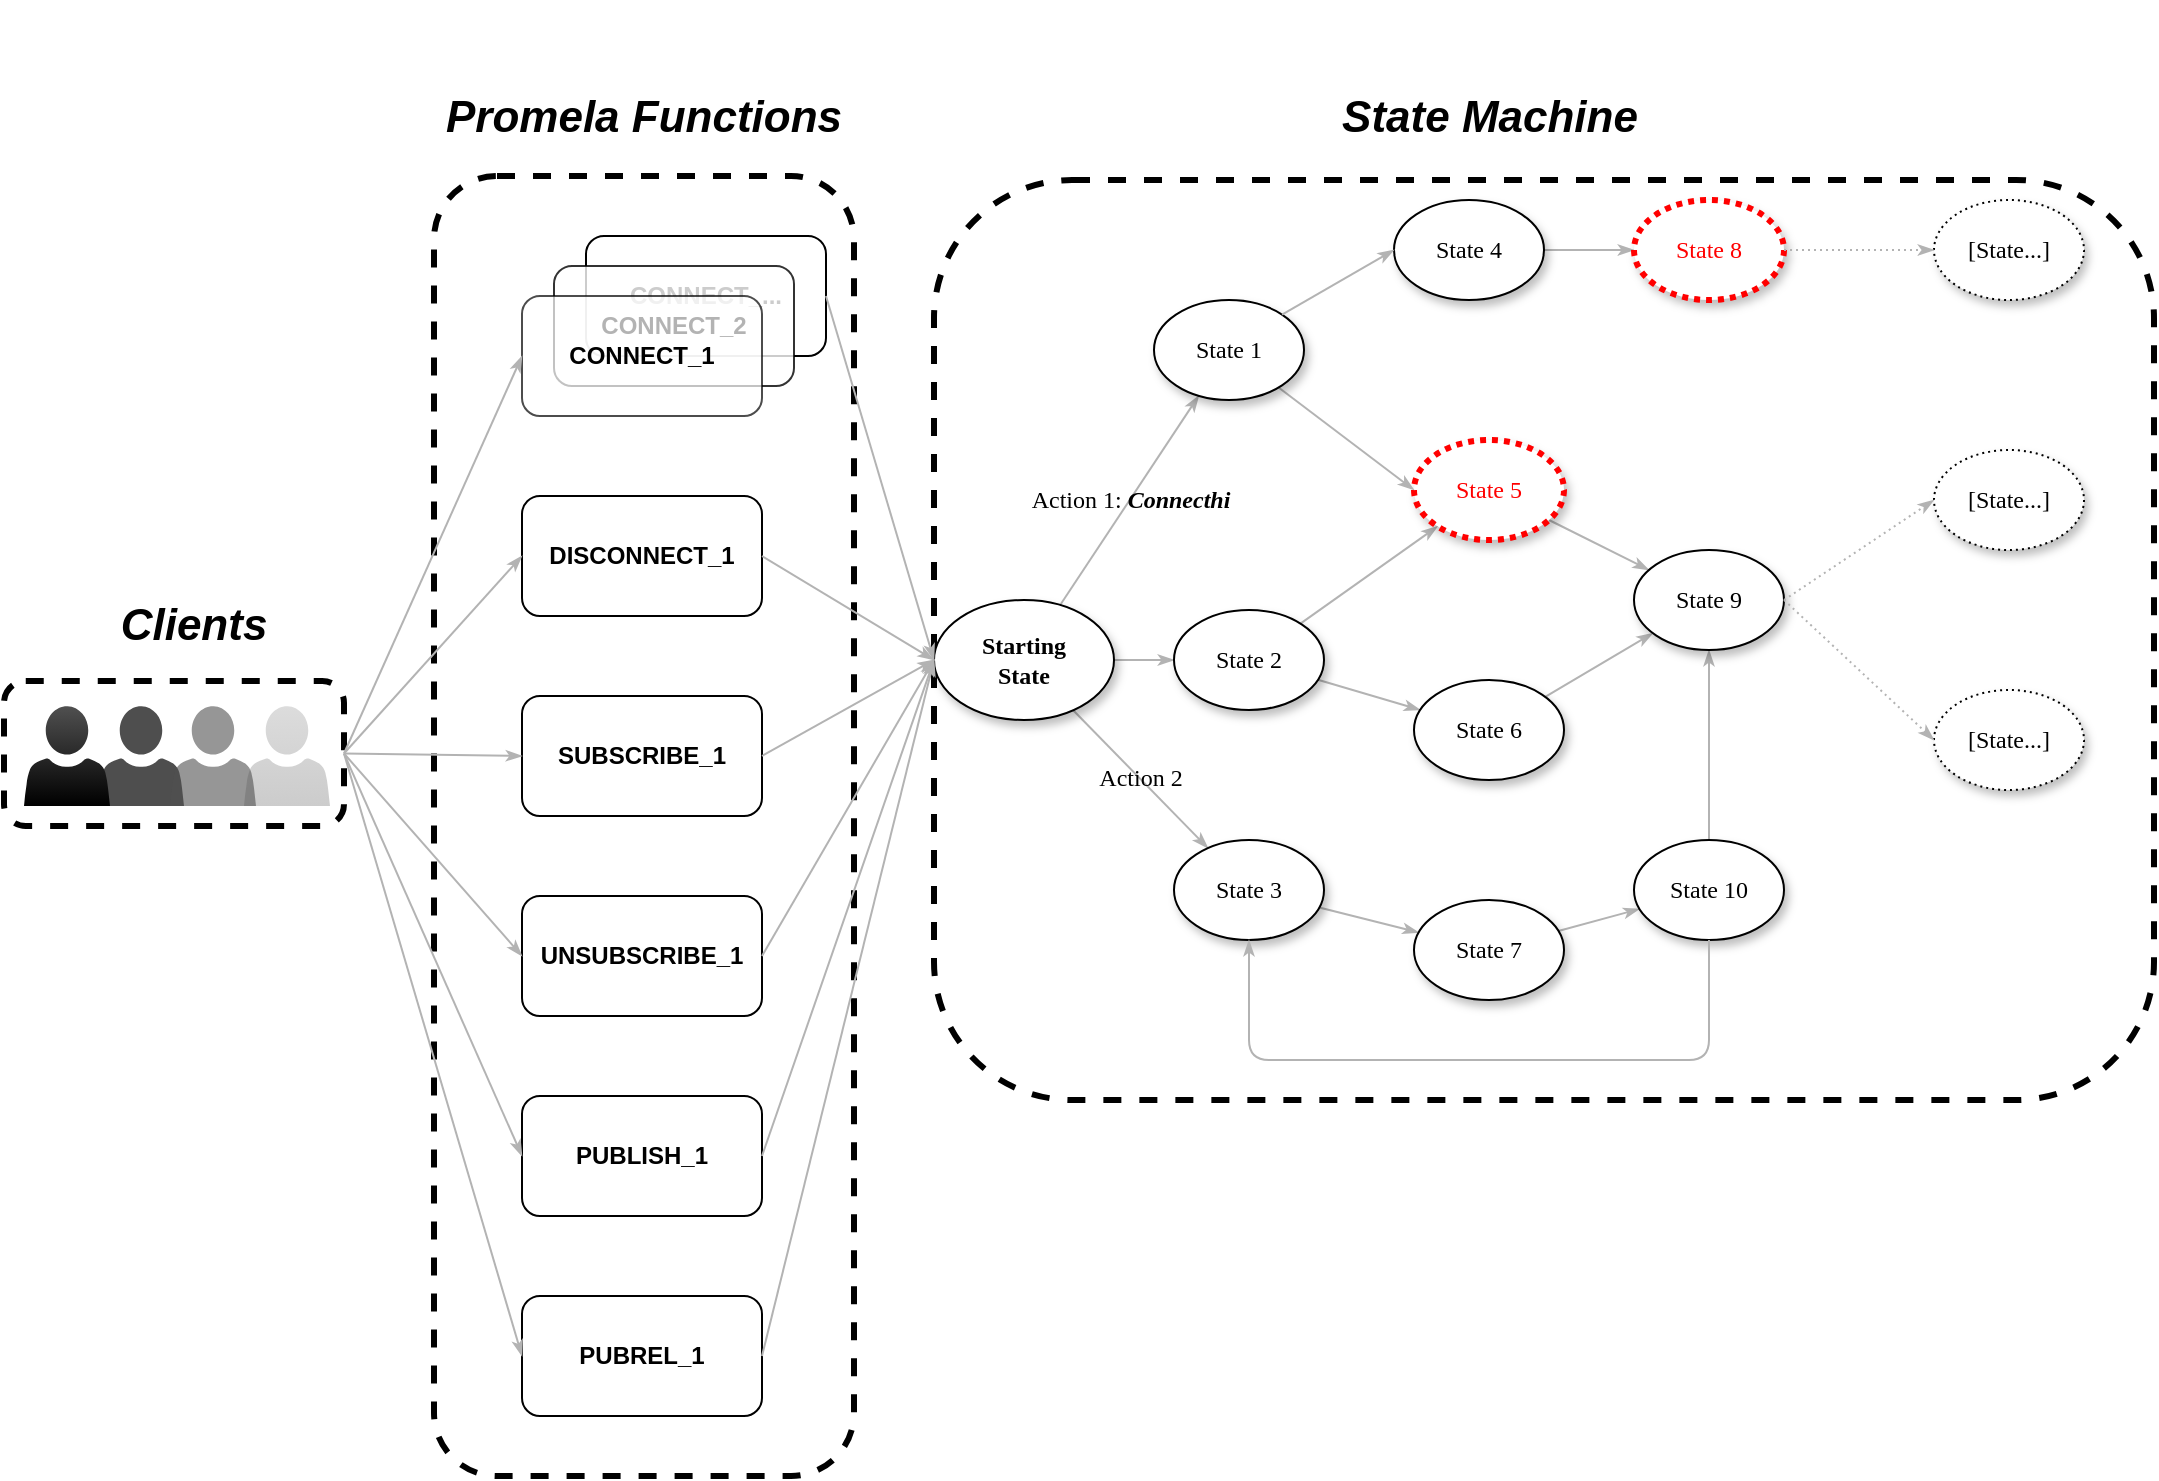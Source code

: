 <mxfile version="21.7.1" type="github" pages="2">
  <diagram name="Page-1" id="42789a77-a242-8287-6e28-9cd8cfd52e62">
    <mxGraphModel dx="2240" dy="1583" grid="1" gridSize="10" guides="1" tooltips="1" connect="1" arrows="1" fold="1" page="1" pageScale="1" pageWidth="1100" pageHeight="850" background="none" math="0" shadow="0">
      <root>
        <mxCell id="0" />
        <mxCell id="1" parent="0" />
        <mxCell id="5yp0IVQzEzsZSfgx40zR-7" value="" style="rounded=1;whiteSpace=wrap;html=1;dashed=1;strokeWidth=3;" vertex="1" parent="1">
          <mxGeometry x="120" y="30" width="210" height="650" as="geometry" />
        </mxCell>
        <mxCell id="Ygh0pSW_p-VZ_udlIR_--34" value="" style="rounded=1;whiteSpace=wrap;html=1;dashed=1;strokeWidth=3;" vertex="1" parent="1">
          <mxGeometry x="370" y="32" width="610" height="460" as="geometry" />
        </mxCell>
        <mxCell id="xETN83zMiKG2h7DDWfaS-4" value="DISCONNECT_1" style="rounded=1;whiteSpace=wrap;html=1;fontStyle=1" vertex="1" parent="1">
          <mxGeometry x="164" y="190" width="120" height="60" as="geometry" />
        </mxCell>
        <mxCell id="xETN83zMiKG2h7DDWfaS-5" value="SUBSCRIBE_1" style="rounded=1;whiteSpace=wrap;html=1;fontStyle=1" vertex="1" parent="1">
          <mxGeometry x="164" y="290" width="120" height="60" as="geometry" />
        </mxCell>
        <mxCell id="xETN83zMiKG2h7DDWfaS-6" value="UNSUBSCRIBE_1" style="rounded=1;whiteSpace=wrap;html=1;fontStyle=1" vertex="1" parent="1">
          <mxGeometry x="164" y="390" width="120" height="60" as="geometry" />
        </mxCell>
        <mxCell id="xETN83zMiKG2h7DDWfaS-7" value="PUBLISH_1" style="rounded=1;whiteSpace=wrap;html=1;fontStyle=1" vertex="1" parent="1">
          <mxGeometry x="164" y="490" width="120" height="60" as="geometry" />
        </mxCell>
        <mxCell id="xETN83zMiKG2h7DDWfaS-8" value="PUBREL_1" style="rounded=1;whiteSpace=wrap;html=1;fontStyle=1" vertex="1" parent="1">
          <mxGeometry x="164" y="590" width="120" height="60" as="geometry" />
        </mxCell>
        <mxCell id="xETN83zMiKG2h7DDWfaS-12" value="&lt;b style=&quot;font-size: 22px;&quot;&gt;&lt;font style=&quot;font-size: 22px;&quot;&gt;Clients&lt;/font&gt;&lt;/b&gt;" style="text;strokeColor=none;align=center;fillColor=none;html=1;verticalAlign=middle;whiteSpace=wrap;rounded=0;aspect=fixed;fontSize=22;fontStyle=2" vertex="1" parent="1">
          <mxGeometry x="-30" y="240" width="60" height="30" as="geometry" />
        </mxCell>
        <mxCell id="xETN83zMiKG2h7DDWfaS-16" value="" style="group" vertex="1" connectable="0" parent="1">
          <mxGeometry x="-85" y="295" width="170" height="70" as="geometry" />
        </mxCell>
        <mxCell id="xETN83zMiKG2h7DDWfaS-15" value="" style="rounded=1;whiteSpace=wrap;html=1;dashed=1;strokeWidth=3;" vertex="1" parent="xETN83zMiKG2h7DDWfaS-16">
          <mxGeometry x="-10" y="-12.5" width="170" height="72.5" as="geometry" />
        </mxCell>
        <mxCell id="xETN83zMiKG2h7DDWfaS-11" value="" style="sketch=0;pointerEvents=1;shadow=0;dashed=0;html=1;strokeColor=none;labelPosition=center;verticalLabelPosition=bottom;verticalAlign=top;align=center;fillColor=#505050;shape=mxgraph.mscae.intune.account_portal;opacity=20;gradientColor=default;" vertex="1" parent="xETN83zMiKG2h7DDWfaS-16">
          <mxGeometry x="110" width="43" height="50" as="geometry" />
        </mxCell>
        <mxCell id="xETN83zMiKG2h7DDWfaS-3" value="" style="sketch=0;pointerEvents=1;shadow=0;dashed=0;html=1;strokeColor=none;labelPosition=center;verticalLabelPosition=bottom;verticalAlign=top;align=center;fillColor=#030303;shape=mxgraph.mscae.intune.account_portal;opacity=70;gradientColor=none;" vertex="1" parent="xETN83zMiKG2h7DDWfaS-16">
          <mxGeometry x="37" width="43" height="50" as="geometry" />
        </mxCell>
        <mxCell id="xETN83zMiKG2h7DDWfaS-2" value="" style="sketch=0;pointerEvents=1;shadow=0;dashed=0;html=1;strokeColor=none;labelPosition=center;verticalLabelPosition=bottom;verticalAlign=top;align=center;fillColor=#505050;shape=mxgraph.mscae.intune.account_portal;gradientColor=default;" vertex="1" parent="xETN83zMiKG2h7DDWfaS-16">
          <mxGeometry width="43" height="50" as="geometry" />
        </mxCell>
        <mxCell id="xETN83zMiKG2h7DDWfaS-10" value="" style="sketch=0;pointerEvents=1;shadow=0;dashed=0;html=1;strokeColor=none;labelPosition=center;verticalLabelPosition=bottom;verticalAlign=top;align=center;fillColor=#505050;shape=mxgraph.mscae.intune.account_portal;opacity=60;gradientColor=none;" vertex="1" parent="xETN83zMiKG2h7DDWfaS-16">
          <mxGeometry x="73" width="43" height="50" as="geometry" />
        </mxCell>
        <mxCell id="xETN83zMiKG2h7DDWfaS-24" value="" style="group;fontStyle=1" vertex="1" connectable="0" parent="1">
          <mxGeometry x="164" y="60" width="152" height="90" as="geometry" />
        </mxCell>
        <mxCell id="xETN83zMiKG2h7DDWfaS-20" value="CONNECT_..." style="rounded=1;whiteSpace=wrap;html=1;fontStyle=1" vertex="1" parent="xETN83zMiKG2h7DDWfaS-24">
          <mxGeometry x="32" width="120" height="60" as="geometry" />
        </mxCell>
        <mxCell id="xETN83zMiKG2h7DDWfaS-19" value="CONNECT_2" style="rounded=1;whiteSpace=wrap;html=1;opacity=80;fontStyle=1" vertex="1" parent="xETN83zMiKG2h7DDWfaS-24">
          <mxGeometry x="16" y="15" width="120" height="60" as="geometry" />
        </mxCell>
        <mxCell id="xETN83zMiKG2h7DDWfaS-1" value="CONNECT_1" style="rounded=1;whiteSpace=wrap;html=1;opacity=70;fontStyle=1" vertex="1" parent="xETN83zMiKG2h7DDWfaS-24">
          <mxGeometry y="30" width="120" height="60" as="geometry" />
        </mxCell>
        <mxCell id="Qss3d2yj_IPICVlPv0A1-1" value="" style="edgeStyle=none;rounded=1;html=1;labelBackgroundColor=none;startArrow=none;startFill=0;startSize=5;endArrow=classicThin;endFill=1;endSize=5;jettySize=auto;orthogonalLoop=1;strokeColor=#B3B3B3;strokeWidth=1;fontFamily=Verdana;fontSize=12;exitX=1;exitY=0.5;exitDx=0;exitDy=0;entryX=0;entryY=0.5;entryDx=0;entryDy=0;" edge="1" parent="1" source="xETN83zMiKG2h7DDWfaS-15" target="xETN83zMiKG2h7DDWfaS-1">
          <mxGeometry relative="1" as="geometry">
            <mxPoint x="73" y="434" as="sourcePoint" />
            <mxPoint x="-105" y="510" as="targetPoint" />
          </mxGeometry>
        </mxCell>
        <mxCell id="Qss3d2yj_IPICVlPv0A1-2" value="" style="edgeStyle=none;rounded=1;html=1;labelBackgroundColor=none;startArrow=none;startFill=0;startSize=5;endArrow=classicThin;endFill=1;endSize=5;jettySize=auto;orthogonalLoop=1;strokeColor=#B3B3B3;strokeWidth=1;fontFamily=Verdana;fontSize=12;entryX=0;entryY=0.5;entryDx=0;entryDy=0;exitX=1;exitY=0.5;exitDx=0;exitDy=0;" edge="1" parent="1" source="xETN83zMiKG2h7DDWfaS-15" target="xETN83zMiKG2h7DDWfaS-4">
          <mxGeometry relative="1" as="geometry">
            <mxPoint x="10" y="320" as="sourcePoint" />
            <mxPoint x="174" y="130" as="targetPoint" />
          </mxGeometry>
        </mxCell>
        <mxCell id="Qss3d2yj_IPICVlPv0A1-3" value="" style="edgeStyle=none;rounded=1;html=1;labelBackgroundColor=none;startArrow=none;startFill=0;startSize=5;endArrow=classicThin;endFill=1;endSize=5;jettySize=auto;orthogonalLoop=1;strokeColor=#B3B3B3;strokeWidth=1;fontFamily=Verdana;fontSize=12;entryX=0;entryY=0.5;entryDx=0;entryDy=0;exitX=1;exitY=0.5;exitDx=0;exitDy=0;" edge="1" parent="1" source="xETN83zMiKG2h7DDWfaS-15" target="xETN83zMiKG2h7DDWfaS-5">
          <mxGeometry relative="1" as="geometry">
            <mxPoint x="10" y="320" as="sourcePoint" />
            <mxPoint x="174" y="230" as="targetPoint" />
          </mxGeometry>
        </mxCell>
        <mxCell id="Qss3d2yj_IPICVlPv0A1-4" value="" style="edgeStyle=none;rounded=1;html=1;labelBackgroundColor=none;startArrow=none;startFill=0;startSize=5;endArrow=classicThin;endFill=1;endSize=5;jettySize=auto;orthogonalLoop=1;strokeColor=#B3B3B3;strokeWidth=1;fontFamily=Verdana;fontSize=12;entryX=0;entryY=0.5;entryDx=0;entryDy=0;exitX=1;exitY=0.5;exitDx=0;exitDy=0;" edge="1" parent="1" source="xETN83zMiKG2h7DDWfaS-15" target="xETN83zMiKG2h7DDWfaS-6">
          <mxGeometry relative="1" as="geometry">
            <mxPoint y="320" as="sourcePoint" />
            <mxPoint x="174" y="330" as="targetPoint" />
          </mxGeometry>
        </mxCell>
        <mxCell id="Qss3d2yj_IPICVlPv0A1-5" value="" style="edgeStyle=none;rounded=1;html=1;labelBackgroundColor=none;startArrow=none;startFill=0;startSize=5;endArrow=classicThin;endFill=1;endSize=5;jettySize=auto;orthogonalLoop=1;strokeColor=#B3B3B3;strokeWidth=1;fontFamily=Verdana;fontSize=12;entryX=0;entryY=0.5;entryDx=0;entryDy=0;exitX=1;exitY=0.5;exitDx=0;exitDy=0;" edge="1" parent="1" source="xETN83zMiKG2h7DDWfaS-15" target="xETN83zMiKG2h7DDWfaS-7">
          <mxGeometry relative="1" as="geometry">
            <mxPoint x="20" y="330" as="sourcePoint" />
            <mxPoint x="174" y="430" as="targetPoint" />
          </mxGeometry>
        </mxCell>
        <mxCell id="Qss3d2yj_IPICVlPv0A1-6" value="" style="edgeStyle=none;rounded=1;html=1;labelBackgroundColor=none;startArrow=none;startFill=0;startSize=5;endArrow=classicThin;endFill=1;endSize=5;jettySize=auto;orthogonalLoop=1;strokeColor=#B3B3B3;strokeWidth=1;fontFamily=Verdana;fontSize=12;entryX=0;entryY=0.5;entryDx=0;entryDy=0;exitX=1;exitY=0.5;exitDx=0;exitDy=0;" edge="1" parent="1" source="xETN83zMiKG2h7DDWfaS-15" target="xETN83zMiKG2h7DDWfaS-8">
          <mxGeometry relative="1" as="geometry">
            <mxPoint y="320" as="sourcePoint" />
            <mxPoint x="174" y="530" as="targetPoint" />
          </mxGeometry>
        </mxCell>
        <mxCell id="Ygh0pSW_p-VZ_udlIR_--1" style="edgeStyle=none;rounded=1;html=1;labelBackgroundColor=none;startArrow=none;startFill=0;startSize=5;endArrow=classicThin;endFill=1;endSize=5;jettySize=auto;orthogonalLoop=1;strokeColor=#B3B3B3;strokeWidth=1;fontFamily=Verdana;fontSize=12" edge="1" parent="1" source="Ygh0pSW_p-VZ_udlIR_--4" target="Ygh0pSW_p-VZ_udlIR_--7">
          <mxGeometry relative="1" as="geometry" />
        </mxCell>
        <mxCell id="Ygh0pSW_p-VZ_udlIR_--2" value="Action 1: &lt;b&gt;&lt;i&gt;Connecthi&lt;/i&gt;&lt;/b&gt;" style="edgeStyle=none;rounded=1;html=1;labelBackgroundColor=none;startArrow=none;startFill=0;startSize=5;endArrow=classicThin;endFill=1;endSize=5;jettySize=auto;orthogonalLoop=1;strokeColor=#B3B3B3;strokeWidth=1;fontFamily=Verdana;fontSize=12" edge="1" parent="1" source="Ygh0pSW_p-VZ_udlIR_--4" target="Ygh0pSW_p-VZ_udlIR_--20">
          <mxGeometry relative="1" as="geometry" />
        </mxCell>
        <mxCell id="Ygh0pSW_p-VZ_udlIR_--3" value="Action 2" style="edgeStyle=none;rounded=1;html=1;labelBackgroundColor=none;startArrow=none;startFill=0;startSize=5;endArrow=classicThin;endFill=1;endSize=5;jettySize=auto;orthogonalLoop=1;strokeColor=#B3B3B3;strokeWidth=1;fontFamily=Verdana;fontSize=12" edge="1" parent="1" source="Ygh0pSW_p-VZ_udlIR_--4" target="Ygh0pSW_p-VZ_udlIR_--9">
          <mxGeometry relative="1" as="geometry" />
        </mxCell>
        <mxCell id="Ygh0pSW_p-VZ_udlIR_--4" value="&lt;b&gt;Starting&lt;br&gt;State&lt;/b&gt;" style="ellipse;whiteSpace=wrap;html=1;rounded=0;shadow=1;comic=0;labelBackgroundColor=none;strokeWidth=1;fontFamily=Verdana;fontSize=12;align=center;" vertex="1" parent="1">
          <mxGeometry x="370" y="242" width="90" height="60" as="geometry" />
        </mxCell>
        <mxCell id="Ygh0pSW_p-VZ_udlIR_--5" value="" style="edgeStyle=none;rounded=1;html=1;labelBackgroundColor=none;startArrow=none;startFill=0;startSize=5;endArrow=classicThin;endFill=1;endSize=5;jettySize=auto;orthogonalLoop=1;strokeColor=#B3B3B3;strokeWidth=1;fontFamily=Verdana;fontSize=12" edge="1" parent="1" source="Ygh0pSW_p-VZ_udlIR_--7" target="Ygh0pSW_p-VZ_udlIR_--17">
          <mxGeometry relative="1" as="geometry" />
        </mxCell>
        <mxCell id="Ygh0pSW_p-VZ_udlIR_--6" value="" style="edgeStyle=none;rounded=1;html=1;labelBackgroundColor=none;startArrow=none;startFill=0;startSize=5;endArrow=classicThin;endFill=1;endSize=5;jettySize=auto;orthogonalLoop=1;strokeColor=#B3B3B3;strokeWidth=1;fontFamily=Verdana;fontSize=12" edge="1" parent="1" source="Ygh0pSW_p-VZ_udlIR_--7" target="Ygh0pSW_p-VZ_udlIR_--15">
          <mxGeometry relative="1" as="geometry" />
        </mxCell>
        <mxCell id="Ygh0pSW_p-VZ_udlIR_--7" value="&lt;span&gt;State 2&lt;/span&gt;" style="ellipse;whiteSpace=wrap;html=1;rounded=0;shadow=1;comic=0;labelBackgroundColor=none;strokeWidth=1;fontFamily=Verdana;fontSize=12;align=center;" vertex="1" parent="1">
          <mxGeometry x="490" y="247" width="75" height="50" as="geometry" />
        </mxCell>
        <mxCell id="Ygh0pSW_p-VZ_udlIR_--8" value="" style="edgeStyle=none;rounded=1;html=1;labelBackgroundColor=none;startArrow=none;startFill=0;startSize=5;endArrow=classicThin;endFill=1;endSize=5;jettySize=auto;orthogonalLoop=1;strokeColor=#B3B3B3;strokeWidth=1;fontFamily=Verdana;fontSize=12" edge="1" parent="1" source="Ygh0pSW_p-VZ_udlIR_--9" target="Ygh0pSW_p-VZ_udlIR_--11">
          <mxGeometry relative="1" as="geometry" />
        </mxCell>
        <mxCell id="Ygh0pSW_p-VZ_udlIR_--9" value="&lt;span&gt;State 3&lt;/span&gt;" style="ellipse;whiteSpace=wrap;html=1;rounded=0;shadow=1;comic=0;labelBackgroundColor=none;strokeWidth=1;fontFamily=Verdana;fontSize=12;align=center;" vertex="1" parent="1">
          <mxGeometry x="490" y="362" width="75" height="50" as="geometry" />
        </mxCell>
        <mxCell id="Ygh0pSW_p-VZ_udlIR_--10" value="" style="edgeStyle=none;rounded=1;html=1;labelBackgroundColor=none;startArrow=none;startFill=0;startSize=5;endArrow=classicThin;endFill=1;endSize=5;jettySize=auto;orthogonalLoop=1;strokeColor=#B3B3B3;strokeWidth=1;fontFamily=Verdana;fontSize=12" edge="1" parent="1" source="Ygh0pSW_p-VZ_udlIR_--11" target="Ygh0pSW_p-VZ_udlIR_--13">
          <mxGeometry relative="1" as="geometry" />
        </mxCell>
        <mxCell id="Ygh0pSW_p-VZ_udlIR_--11" value="&lt;span&gt;State 7&lt;/span&gt;" style="ellipse;whiteSpace=wrap;html=1;rounded=0;shadow=1;comic=0;labelBackgroundColor=none;strokeWidth=1;fontFamily=Verdana;fontSize=12;align=center;" vertex="1" parent="1">
          <mxGeometry x="610" y="392" width="75" height="50" as="geometry" />
        </mxCell>
        <mxCell id="Ygh0pSW_p-VZ_udlIR_--12" value="" style="edgeStyle=none;rounded=1;html=1;labelBackgroundColor=none;startArrow=none;startFill=0;startSize=5;endArrow=classicThin;endFill=1;endSize=5;jettySize=auto;orthogonalLoop=1;strokeColor=#B3B3B3;strokeWidth=1;fontFamily=Verdana;fontSize=12" edge="1" parent="1" source="Ygh0pSW_p-VZ_udlIR_--13" target="Ygh0pSW_p-VZ_udlIR_--18">
          <mxGeometry relative="1" as="geometry" />
        </mxCell>
        <mxCell id="Ygh0pSW_p-VZ_udlIR_--13" value="&lt;span&gt;State 10&lt;/span&gt;" style="ellipse;whiteSpace=wrap;html=1;rounded=0;shadow=1;comic=0;labelBackgroundColor=none;strokeWidth=1;fontFamily=Verdana;fontSize=12;align=center;" vertex="1" parent="1">
          <mxGeometry x="720" y="362" width="75" height="50" as="geometry" />
        </mxCell>
        <mxCell id="Ygh0pSW_p-VZ_udlIR_--14" value="" style="edgeStyle=none;rounded=1;html=1;labelBackgroundColor=none;startArrow=none;startFill=0;startSize=5;endArrow=classicThin;endFill=1;endSize=5;jettySize=auto;orthogonalLoop=1;strokeColor=#B3B3B3;strokeWidth=1;fontFamily=Verdana;fontSize=12" edge="1" parent="1" source="Ygh0pSW_p-VZ_udlIR_--15" target="Ygh0pSW_p-VZ_udlIR_--18">
          <mxGeometry relative="1" as="geometry" />
        </mxCell>
        <mxCell id="Ygh0pSW_p-VZ_udlIR_--15" value="&lt;span&gt;State 6&lt;/span&gt;" style="ellipse;whiteSpace=wrap;html=1;rounded=0;shadow=1;comic=0;labelBackgroundColor=none;strokeWidth=1;fontFamily=Verdana;fontSize=12;align=center;" vertex="1" parent="1">
          <mxGeometry x="610" y="282" width="75" height="50" as="geometry" />
        </mxCell>
        <mxCell id="Ygh0pSW_p-VZ_udlIR_--16" value="" style="edgeStyle=none;rounded=1;html=1;labelBackgroundColor=none;startArrow=none;startFill=0;startSize=5;endArrow=classicThin;endFill=1;endSize=5;jettySize=auto;orthogonalLoop=1;strokeColor=#B3B3B3;strokeWidth=1;fontFamily=Verdana;fontSize=12" edge="1" parent="1" source="Ygh0pSW_p-VZ_udlIR_--17" target="Ygh0pSW_p-VZ_udlIR_--18">
          <mxGeometry relative="1" as="geometry" />
        </mxCell>
        <mxCell id="Ygh0pSW_p-VZ_udlIR_--17" value="&lt;span&gt;&lt;font color=&quot;#ff0000&quot;&gt;State 5&lt;/font&gt;&lt;/span&gt;" style="ellipse;whiteSpace=wrap;html=1;rounded=0;shadow=1;comic=0;labelBackgroundColor=none;strokeWidth=3;fontFamily=Verdana;fontSize=12;align=center;dashed=1;dashPattern=1 1;strokeColor=#FF0000;" vertex="1" parent="1">
          <mxGeometry x="610" y="162" width="75" height="50" as="geometry" />
        </mxCell>
        <mxCell id="Ygh0pSW_p-VZ_udlIR_--18" value="State 9" style="ellipse;whiteSpace=wrap;html=1;rounded=0;shadow=1;comic=0;labelBackgroundColor=none;strokeWidth=1;fontFamily=Verdana;fontSize=12;align=center;" vertex="1" parent="1">
          <mxGeometry x="720" y="217" width="75" height="50" as="geometry" />
        </mxCell>
        <mxCell id="Ygh0pSW_p-VZ_udlIR_--19" value="" style="edgeStyle=none;rounded=1;html=1;labelBackgroundColor=none;startArrow=none;startFill=0;startSize=5;endArrow=classicThin;endFill=1;endSize=5;jettySize=auto;orthogonalLoop=1;strokeColor=#B3B3B3;strokeWidth=1;fontFamily=Verdana;fontSize=12;entryX=0;entryY=0.5;entryDx=0;entryDy=0;" edge="1" parent="1" source="Ygh0pSW_p-VZ_udlIR_--20" target="Ygh0pSW_p-VZ_udlIR_--17">
          <mxGeometry relative="1" as="geometry" />
        </mxCell>
        <mxCell id="Ygh0pSW_p-VZ_udlIR_--20" value="State 1" style="ellipse;whiteSpace=wrap;html=1;rounded=0;shadow=1;comic=0;labelBackgroundColor=none;strokeWidth=1;fontFamily=Verdana;fontSize=12;align=center;" vertex="1" parent="1">
          <mxGeometry x="480" y="92" width="75" height="50" as="geometry" />
        </mxCell>
        <mxCell id="Ygh0pSW_p-VZ_udlIR_--21" value="" style="edgeStyle=none;rounded=1;html=1;labelBackgroundColor=none;startArrow=none;startFill=0;startSize=5;endArrow=classicThin;endFill=1;endSize=5;jettySize=auto;orthogonalLoop=1;strokeColor=#B3B3B3;strokeWidth=1;fontFamily=Verdana;fontSize=12" edge="1" parent="1" source="Ygh0pSW_p-VZ_udlIR_--22" target="Ygh0pSW_p-VZ_udlIR_--23">
          <mxGeometry relative="1" as="geometry" />
        </mxCell>
        <mxCell id="Ygh0pSW_p-VZ_udlIR_--22" value="&lt;span&gt;State 4&lt;/span&gt;" style="ellipse;whiteSpace=wrap;html=1;rounded=0;shadow=1;comic=0;labelBackgroundColor=none;strokeWidth=1;fontFamily=Verdana;fontSize=12;align=center;" vertex="1" parent="1">
          <mxGeometry x="600" y="42" width="75" height="50" as="geometry" />
        </mxCell>
        <mxCell id="Ygh0pSW_p-VZ_udlIR_--23" value="&lt;span&gt;&lt;font color=&quot;#ff0000&quot;&gt;State 8&lt;/font&gt;&lt;/span&gt;" style="ellipse;whiteSpace=wrap;html=1;rounded=0;shadow=1;comic=0;labelBackgroundColor=none;strokeWidth=3;fontFamily=Verdana;fontSize=12;align=center;dashed=1;dashPattern=1 1;strokeColor=#FF0000;" vertex="1" parent="1">
          <mxGeometry x="720" y="42" width="75" height="50" as="geometry" />
        </mxCell>
        <mxCell id="Ygh0pSW_p-VZ_udlIR_--24" value="" style="edgeStyle=none;rounded=1;html=1;labelBackgroundColor=none;startArrow=none;startFill=0;startSize=5;endArrow=classicThin;endFill=1;endSize=5;jettySize=auto;orthogonalLoop=1;strokeColor=#B3B3B3;strokeWidth=1;fontFamily=Verdana;fontSize=12;entryX=0;entryY=0.5;entryDx=0;entryDy=0;exitX=1;exitY=0;exitDx=0;exitDy=0;" edge="1" parent="1" source="Ygh0pSW_p-VZ_udlIR_--20" target="Ygh0pSW_p-VZ_udlIR_--22">
          <mxGeometry relative="1" as="geometry">
            <mxPoint x="588" y="181" as="sourcePoint" />
            <mxPoint x="690" y="227" as="targetPoint" />
          </mxGeometry>
        </mxCell>
        <mxCell id="Ygh0pSW_p-VZ_udlIR_--26" value="&lt;span&gt;[State...]&lt;/span&gt;" style="ellipse;whiteSpace=wrap;html=1;rounded=0;shadow=1;comic=0;labelBackgroundColor=none;strokeWidth=1;fontFamily=Verdana;fontSize=12;align=center;dashed=1;dashPattern=1 2;" vertex="1" parent="1">
          <mxGeometry x="870" y="42" width="75" height="50" as="geometry" />
        </mxCell>
        <mxCell id="Ygh0pSW_p-VZ_udlIR_--27" value="" style="edgeStyle=none;rounded=1;html=1;labelBackgroundColor=none;startArrow=none;startFill=0;startSize=5;endArrow=classicThin;endFill=1;endSize=5;jettySize=auto;orthogonalLoop=1;strokeColor=#B3B3B3;strokeWidth=1;fontFamily=Verdana;fontSize=12;exitX=1;exitY=0.5;exitDx=0;exitDy=0;entryX=0;entryY=0.5;entryDx=0;entryDy=0;dashed=1;dashPattern=1 2;" edge="1" parent="1" source="Ygh0pSW_p-VZ_udlIR_--23" target="Ygh0pSW_p-VZ_udlIR_--26">
          <mxGeometry relative="1" as="geometry">
            <mxPoint x="765" y="97" as="sourcePoint" />
            <mxPoint x="840" y="97" as="targetPoint" />
          </mxGeometry>
        </mxCell>
        <mxCell id="Ygh0pSW_p-VZ_udlIR_--28" value="" style="edgeStyle=none;rounded=1;html=1;labelBackgroundColor=none;startArrow=none;startFill=0;startSize=5;endArrow=classicThin;endFill=1;endSize=5;jettySize=auto;orthogonalLoop=1;strokeColor=#B3B3B3;strokeWidth=1;fontFamily=Verdana;fontSize=12;exitX=1;exitY=0.5;exitDx=0;exitDy=0;entryX=0;entryY=0.5;entryDx=0;entryDy=0;" edge="1" parent="1" source="xETN83zMiKG2h7DDWfaS-20" target="Ygh0pSW_p-VZ_udlIR_--4">
          <mxGeometry relative="1" as="geometry">
            <mxPoint x="20" y="329" as="sourcePoint" />
            <mxPoint x="174" y="130" as="targetPoint" />
          </mxGeometry>
        </mxCell>
        <mxCell id="Ygh0pSW_p-VZ_udlIR_--29" value="" style="edgeStyle=none;rounded=1;html=1;labelBackgroundColor=none;startArrow=none;startFill=0;startSize=5;endArrow=classicThin;endFill=1;endSize=5;jettySize=auto;orthogonalLoop=1;strokeColor=#B3B3B3;strokeWidth=1;fontFamily=Verdana;fontSize=12;entryX=0;entryY=0.5;entryDx=0;entryDy=0;exitX=1;exitY=0.5;exitDx=0;exitDy=0;" edge="1" parent="1" source="xETN83zMiKG2h7DDWfaS-4" target="Ygh0pSW_p-VZ_udlIR_--4">
          <mxGeometry relative="1" as="geometry">
            <mxPoint x="20" y="330" as="sourcePoint" />
            <mxPoint x="174" y="230" as="targetPoint" />
          </mxGeometry>
        </mxCell>
        <mxCell id="Ygh0pSW_p-VZ_udlIR_--30" value="" style="edgeStyle=none;rounded=1;html=1;labelBackgroundColor=none;startArrow=none;startFill=0;startSize=5;endArrow=classicThin;endFill=1;endSize=5;jettySize=auto;orthogonalLoop=1;strokeColor=#B3B3B3;strokeWidth=1;fontFamily=Verdana;fontSize=12;exitX=1;exitY=0.5;exitDx=0;exitDy=0;entryX=0;entryY=0.5;entryDx=0;entryDy=0;" edge="1" parent="1" source="xETN83zMiKG2h7DDWfaS-5" target="Ygh0pSW_p-VZ_udlIR_--4">
          <mxGeometry relative="1" as="geometry">
            <mxPoint x="294" y="230" as="sourcePoint" />
            <mxPoint x="380" y="360" as="targetPoint" />
          </mxGeometry>
        </mxCell>
        <mxCell id="Ygh0pSW_p-VZ_udlIR_--31" value="" style="edgeStyle=none;rounded=1;html=1;labelBackgroundColor=none;startArrow=none;startFill=0;startSize=5;endArrow=classicThin;endFill=1;endSize=5;jettySize=auto;orthogonalLoop=1;strokeColor=#B3B3B3;strokeWidth=1;fontFamily=Verdana;fontSize=12;exitX=1;exitY=0.5;exitDx=0;exitDy=0;entryX=0;entryY=0.5;entryDx=0;entryDy=0;" edge="1" parent="1" source="xETN83zMiKG2h7DDWfaS-6" target="Ygh0pSW_p-VZ_udlIR_--4">
          <mxGeometry relative="1" as="geometry">
            <mxPoint x="294" y="330" as="sourcePoint" />
            <mxPoint x="380" y="360" as="targetPoint" />
          </mxGeometry>
        </mxCell>
        <mxCell id="Ygh0pSW_p-VZ_udlIR_--32" value="" style="edgeStyle=none;rounded=1;html=1;labelBackgroundColor=none;startArrow=none;startFill=0;startSize=5;endArrow=classicThin;endFill=1;endSize=5;jettySize=auto;orthogonalLoop=1;strokeColor=#B3B3B3;strokeWidth=1;fontFamily=Verdana;fontSize=12;exitX=1;exitY=0.5;exitDx=0;exitDy=0;entryX=0;entryY=0.5;entryDx=0;entryDy=0;" edge="1" parent="1" source="xETN83zMiKG2h7DDWfaS-7" target="Ygh0pSW_p-VZ_udlIR_--4">
          <mxGeometry relative="1" as="geometry">
            <mxPoint x="304" y="340" as="sourcePoint" />
            <mxPoint x="400" y="380" as="targetPoint" />
          </mxGeometry>
        </mxCell>
        <mxCell id="Ygh0pSW_p-VZ_udlIR_--33" value="" style="edgeStyle=none;rounded=1;html=1;labelBackgroundColor=none;startArrow=none;startFill=0;startSize=5;endArrow=classicThin;endFill=1;endSize=5;jettySize=auto;orthogonalLoop=1;strokeColor=#B3B3B3;strokeWidth=1;fontFamily=Verdana;fontSize=12;exitX=1;exitY=0.5;exitDx=0;exitDy=0;entryX=0;entryY=0.5;entryDx=0;entryDy=0;" edge="1" parent="1" source="xETN83zMiKG2h7DDWfaS-8" target="Ygh0pSW_p-VZ_udlIR_--4">
          <mxGeometry relative="1" as="geometry">
            <mxPoint x="314" y="350" as="sourcePoint" />
            <mxPoint x="410" y="390" as="targetPoint" />
          </mxGeometry>
        </mxCell>
        <mxCell id="5yp0IVQzEzsZSfgx40zR-2" value="" style="edgeStyle=orthogonalEdgeStyle;rounded=1;html=1;labelBackgroundColor=none;startArrow=none;startFill=0;startSize=5;endArrow=classicThin;endFill=1;endSize=5;jettySize=auto;orthogonalLoop=1;strokeColor=#B3B3B3;strokeWidth=1;fontFamily=Verdana;fontSize=12;exitX=0.5;exitY=1;exitDx=0;exitDy=0;entryX=0.5;entryY=1;entryDx=0;entryDy=0;" edge="1" parent="1" source="Ygh0pSW_p-VZ_udlIR_--13" target="Ygh0pSW_p-VZ_udlIR_--9">
          <mxGeometry relative="1" as="geometry">
            <mxPoint x="695" y="424" as="sourcePoint" />
            <mxPoint x="840" y="410" as="targetPoint" />
            <Array as="points">
              <mxPoint x="758" y="472" />
              <mxPoint x="528" y="472" />
            </Array>
          </mxGeometry>
        </mxCell>
        <mxCell id="5yp0IVQzEzsZSfgx40zR-3" value="&lt;span&gt;[State...]&lt;/span&gt;" style="ellipse;whiteSpace=wrap;html=1;rounded=0;shadow=1;comic=0;labelBackgroundColor=none;strokeWidth=1;fontFamily=Verdana;fontSize=12;align=center;dashed=1;dashPattern=1 2;" vertex="1" parent="1">
          <mxGeometry x="870" y="167" width="75" height="50" as="geometry" />
        </mxCell>
        <mxCell id="5yp0IVQzEzsZSfgx40zR-4" value="" style="edgeStyle=none;rounded=1;html=1;labelBackgroundColor=none;startArrow=none;startFill=0;startSize=5;endArrow=classicThin;endFill=1;endSize=5;jettySize=auto;orthogonalLoop=1;strokeColor=#B3B3B3;strokeWidth=1;fontFamily=Verdana;fontSize=12;exitX=1;exitY=0.5;exitDx=0;exitDy=0;entryX=0;entryY=0.5;entryDx=0;entryDy=0;dashed=1;dashPattern=1 2;" edge="1" parent="1" target="5yp0IVQzEzsZSfgx40zR-3" source="Ygh0pSW_p-VZ_udlIR_--18">
          <mxGeometry relative="1" as="geometry">
            <mxPoint x="795" y="192" as="sourcePoint" />
            <mxPoint x="840" y="222" as="targetPoint" />
          </mxGeometry>
        </mxCell>
        <mxCell id="5yp0IVQzEzsZSfgx40zR-5" value="&lt;span&gt;[State...]&lt;/span&gt;" style="ellipse;whiteSpace=wrap;html=1;rounded=0;shadow=1;comic=0;labelBackgroundColor=none;strokeWidth=1;fontFamily=Verdana;fontSize=12;align=center;dashed=1;dashPattern=1 2;" vertex="1" parent="1">
          <mxGeometry x="870" y="287" width="75" height="50" as="geometry" />
        </mxCell>
        <mxCell id="5yp0IVQzEzsZSfgx40zR-6" value="" style="edgeStyle=none;rounded=1;html=1;labelBackgroundColor=none;startArrow=none;startFill=0;startSize=5;endArrow=classicThin;endFill=1;endSize=5;jettySize=auto;orthogonalLoop=1;strokeColor=#B3B3B3;strokeWidth=1;fontFamily=Verdana;fontSize=12;exitX=1;exitY=0.5;exitDx=0;exitDy=0;entryX=0;entryY=0.5;entryDx=0;entryDy=0;dashed=1;dashPattern=1 2;" edge="1" parent="1" target="5yp0IVQzEzsZSfgx40zR-5" source="Ygh0pSW_p-VZ_udlIR_--18">
          <mxGeometry relative="1" as="geometry">
            <mxPoint x="795" y="362" as="sourcePoint" />
            <mxPoint x="840" y="342" as="targetPoint" />
          </mxGeometry>
        </mxCell>
        <mxCell id="5yp0IVQzEzsZSfgx40zR-10" value="&lt;b style=&quot;font-size: 22px;&quot;&gt;&lt;font style=&quot;font-size: 22px;&quot;&gt;&lt;i&gt;Promela Functions&lt;/i&gt;&lt;/font&gt;&lt;/b&gt;" style="text;strokeColor=none;align=center;fillColor=none;html=1;verticalAlign=middle;whiteSpace=wrap;rounded=0;aspect=fixed;fontSize=22;" vertex="1" parent="1">
          <mxGeometry x="107" y="-58" width="236" height="118" as="geometry" />
        </mxCell>
        <mxCell id="5yp0IVQzEzsZSfgx40zR-11" value="&lt;b&gt;&lt;i&gt;State Machine&lt;/i&gt;&lt;/b&gt;" style="text;strokeColor=none;align=center;fillColor=none;html=1;verticalAlign=middle;whiteSpace=wrap;rounded=0;aspect=fixed;fontSize=22;" vertex="1" parent="1">
          <mxGeometry x="529.5" y="-58" width="236" height="118" as="geometry" />
        </mxCell>
      </root>
    </mxGraphModel>
  </diagram>
  <diagram id="ekmFHJIHzI56vrUZEfoB" name="第 2 页">
    <mxGraphModel dx="1853" dy="660" grid="1" gridSize="10" guides="1" tooltips="1" connect="1" arrows="1" fold="1" page="1" pageScale="1" pageWidth="827" pageHeight="1169" math="0" shadow="0">
      <root>
        <mxCell id="0" />
        <mxCell id="1" parent="0" />
        <mxCell id="NIk4y8tba3RLB0fE6dbn-1" style="edgeStyle=none;rounded=1;html=1;labelBackgroundColor=none;startArrow=none;startFill=0;startSize=5;endArrow=classicThin;endFill=1;endSize=5;jettySize=auto;orthogonalLoop=1;strokeColor=#B3B3B3;strokeWidth=1;fontFamily=Verdana;fontSize=12" edge="1" parent="1" source="NIk4y8tba3RLB0fE6dbn-4" target="NIk4y8tba3RLB0fE6dbn-7">
          <mxGeometry relative="1" as="geometry" />
        </mxCell>
        <mxCell id="NIk4y8tba3RLB0fE6dbn-2" value="Action 1" style="edgeStyle=none;rounded=1;html=1;labelBackgroundColor=none;startArrow=none;startFill=0;startSize=5;endArrow=classicThin;endFill=1;endSize=5;jettySize=auto;orthogonalLoop=1;strokeColor=#B3B3B3;strokeWidth=1;fontFamily=Verdana;fontSize=12" edge="1" parent="1" source="NIk4y8tba3RLB0fE6dbn-4" target="NIk4y8tba3RLB0fE6dbn-20">
          <mxGeometry relative="1" as="geometry" />
        </mxCell>
        <mxCell id="NIk4y8tba3RLB0fE6dbn-3" value="Action 2" style="edgeStyle=none;rounded=1;html=1;labelBackgroundColor=none;startArrow=none;startFill=0;startSize=5;endArrow=classicThin;endFill=1;endSize=5;jettySize=auto;orthogonalLoop=1;strokeColor=#B3B3B3;strokeWidth=1;fontFamily=Verdana;fontSize=12" edge="1" parent="1" source="NIk4y8tba3RLB0fE6dbn-4" target="NIk4y8tba3RLB0fE6dbn-9">
          <mxGeometry relative="1" as="geometry" />
        </mxCell>
        <mxCell id="NIk4y8tba3RLB0fE6dbn-4" value="Starting&lt;br&gt;State" style="ellipse;whiteSpace=wrap;html=1;rounded=0;shadow=1;comic=0;labelBackgroundColor=none;strokeWidth=1;fontFamily=Verdana;fontSize=12;align=center;" vertex="1" parent="1">
          <mxGeometry x="-110" y="250" width="90" height="60" as="geometry" />
        </mxCell>
        <mxCell id="NIk4y8tba3RLB0fE6dbn-5" value="" style="edgeStyle=none;rounded=1;html=1;labelBackgroundColor=none;startArrow=none;startFill=0;startSize=5;endArrow=classicThin;endFill=1;endSize=5;jettySize=auto;orthogonalLoop=1;strokeColor=#B3B3B3;strokeWidth=1;fontFamily=Verdana;fontSize=12" edge="1" parent="1" source="NIk4y8tba3RLB0fE6dbn-7" target="NIk4y8tba3RLB0fE6dbn-17">
          <mxGeometry relative="1" as="geometry" />
        </mxCell>
        <mxCell id="NIk4y8tba3RLB0fE6dbn-6" value="" style="edgeStyle=none;rounded=1;html=1;labelBackgroundColor=none;startArrow=none;startFill=0;startSize=5;endArrow=classicThin;endFill=1;endSize=5;jettySize=auto;orthogonalLoop=1;strokeColor=#B3B3B3;strokeWidth=1;fontFamily=Verdana;fontSize=12" edge="1" parent="1" source="NIk4y8tba3RLB0fE6dbn-7" target="NIk4y8tba3RLB0fE6dbn-15">
          <mxGeometry relative="1" as="geometry" />
        </mxCell>
        <mxCell id="NIk4y8tba3RLB0fE6dbn-7" value="&lt;span&gt;State 2&lt;/span&gt;" style="ellipse;whiteSpace=wrap;html=1;rounded=0;shadow=1;comic=0;labelBackgroundColor=none;strokeWidth=1;fontFamily=Verdana;fontSize=12;align=center;" vertex="1" parent="1">
          <mxGeometry x="30" y="255" width="75" height="50" as="geometry" />
        </mxCell>
        <mxCell id="NIk4y8tba3RLB0fE6dbn-8" value="" style="edgeStyle=none;rounded=1;html=1;labelBackgroundColor=none;startArrow=none;startFill=0;startSize=5;endArrow=classicThin;endFill=1;endSize=5;jettySize=auto;orthogonalLoop=1;strokeColor=#B3B3B3;strokeWidth=1;fontFamily=Verdana;fontSize=12" edge="1" parent="1" source="NIk4y8tba3RLB0fE6dbn-9" target="NIk4y8tba3RLB0fE6dbn-11">
          <mxGeometry relative="1" as="geometry" />
        </mxCell>
        <mxCell id="NIk4y8tba3RLB0fE6dbn-9" value="&lt;span&gt;State 3&lt;/span&gt;" style="ellipse;whiteSpace=wrap;html=1;rounded=0;shadow=1;comic=0;labelBackgroundColor=none;strokeWidth=1;fontFamily=Verdana;fontSize=12;align=center;" vertex="1" parent="1">
          <mxGeometry x="30" y="370" width="75" height="50" as="geometry" />
        </mxCell>
        <mxCell id="NIk4y8tba3RLB0fE6dbn-10" value="" style="edgeStyle=none;rounded=1;html=1;labelBackgroundColor=none;startArrow=none;startFill=0;startSize=5;endArrow=classicThin;endFill=1;endSize=5;jettySize=auto;orthogonalLoop=1;strokeColor=#B3B3B3;strokeWidth=1;fontFamily=Verdana;fontSize=12" edge="1" parent="1" source="NIk4y8tba3RLB0fE6dbn-11" target="NIk4y8tba3RLB0fE6dbn-13">
          <mxGeometry relative="1" as="geometry" />
        </mxCell>
        <mxCell id="NIk4y8tba3RLB0fE6dbn-11" value="&lt;span&gt;State 7&lt;/span&gt;" style="ellipse;whiteSpace=wrap;html=1;rounded=0;shadow=1;comic=0;labelBackgroundColor=none;strokeWidth=1;fontFamily=Verdana;fontSize=12;align=center;" vertex="1" parent="1">
          <mxGeometry x="200" y="410" width="75" height="50" as="geometry" />
        </mxCell>
        <mxCell id="NIk4y8tba3RLB0fE6dbn-12" value="" style="edgeStyle=none;rounded=1;html=1;labelBackgroundColor=none;startArrow=none;startFill=0;startSize=5;endArrow=classicThin;endFill=1;endSize=5;jettySize=auto;orthogonalLoop=1;strokeColor=#B3B3B3;strokeWidth=1;fontFamily=Verdana;fontSize=12" edge="1" parent="1" source="NIk4y8tba3RLB0fE6dbn-13" target="NIk4y8tba3RLB0fE6dbn-18">
          <mxGeometry relative="1" as="geometry" />
        </mxCell>
        <mxCell id="NIk4y8tba3RLB0fE6dbn-13" value="&lt;span&gt;State 10&lt;/span&gt;" style="ellipse;whiteSpace=wrap;html=1;rounded=0;shadow=1;comic=0;labelBackgroundColor=none;strokeWidth=1;fontFamily=Verdana;fontSize=12;align=center;" vertex="1" parent="1">
          <mxGeometry x="350" y="380" width="75" height="50" as="geometry" />
        </mxCell>
        <mxCell id="NIk4y8tba3RLB0fE6dbn-14" value="" style="edgeStyle=none;rounded=1;html=1;labelBackgroundColor=none;startArrow=none;startFill=0;startSize=5;endArrow=classicThin;endFill=1;endSize=5;jettySize=auto;orthogonalLoop=1;strokeColor=#B3B3B3;strokeWidth=1;fontFamily=Verdana;fontSize=12" edge="1" parent="1" source="NIk4y8tba3RLB0fE6dbn-15" target="NIk4y8tba3RLB0fE6dbn-18">
          <mxGeometry relative="1" as="geometry" />
        </mxCell>
        <mxCell id="NIk4y8tba3RLB0fE6dbn-15" value="&lt;span&gt;State 6&lt;/span&gt;" style="ellipse;whiteSpace=wrap;html=1;rounded=0;shadow=1;comic=0;labelBackgroundColor=none;strokeWidth=1;fontFamily=Verdana;fontSize=12;align=center;" vertex="1" parent="1">
          <mxGeometry x="200" y="305" width="75" height="50" as="geometry" />
        </mxCell>
        <mxCell id="NIk4y8tba3RLB0fE6dbn-16" value="" style="edgeStyle=none;rounded=1;html=1;labelBackgroundColor=none;startArrow=none;startFill=0;startSize=5;endArrow=classicThin;endFill=1;endSize=5;jettySize=auto;orthogonalLoop=1;strokeColor=#B3B3B3;strokeWidth=1;fontFamily=Verdana;fontSize=12" edge="1" parent="1" source="NIk4y8tba3RLB0fE6dbn-17" target="NIk4y8tba3RLB0fE6dbn-18">
          <mxGeometry relative="1" as="geometry" />
        </mxCell>
        <mxCell id="NIk4y8tba3RLB0fE6dbn-17" value="&lt;span&gt;&lt;font color=&quot;#ff0000&quot;&gt;State 5&lt;/font&gt;&lt;/span&gt;" style="ellipse;whiteSpace=wrap;html=1;rounded=0;shadow=1;comic=0;labelBackgroundColor=none;strokeWidth=3;fontFamily=Verdana;fontSize=12;align=center;dashed=1;dashPattern=1 1;strokeColor=#FF0000;" vertex="1" parent="1">
          <mxGeometry x="200" y="200" width="75" height="50" as="geometry" />
        </mxCell>
        <mxCell id="NIk4y8tba3RLB0fE6dbn-18" value="State 9" style="ellipse;whiteSpace=wrap;html=1;rounded=0;shadow=1;comic=0;labelBackgroundColor=none;strokeWidth=1;fontFamily=Verdana;fontSize=12;align=center;" vertex="1" parent="1">
          <mxGeometry x="350" y="240" width="75" height="50" as="geometry" />
        </mxCell>
        <mxCell id="NIk4y8tba3RLB0fE6dbn-19" value="" style="edgeStyle=none;rounded=1;html=1;labelBackgroundColor=none;startArrow=none;startFill=0;startSize=5;endArrow=classicThin;endFill=1;endSize=5;jettySize=auto;orthogonalLoop=1;strokeColor=#B3B3B3;strokeWidth=1;fontFamily=Verdana;fontSize=12;entryX=0;entryY=0.5;entryDx=0;entryDy=0;" edge="1" parent="1" source="NIk4y8tba3RLB0fE6dbn-20" target="NIk4y8tba3RLB0fE6dbn-17">
          <mxGeometry relative="1" as="geometry" />
        </mxCell>
        <mxCell id="NIk4y8tba3RLB0fE6dbn-20" value="State 1" style="ellipse;whiteSpace=wrap;html=1;rounded=0;shadow=1;comic=0;labelBackgroundColor=none;strokeWidth=1;fontFamily=Verdana;fontSize=12;align=center;" vertex="1" parent="1">
          <mxGeometry x="30" y="140" width="75" height="50" as="geometry" />
        </mxCell>
        <mxCell id="NIk4y8tba3RLB0fE6dbn-21" value="" style="edgeStyle=none;rounded=1;html=1;labelBackgroundColor=none;startArrow=none;startFill=0;startSize=5;endArrow=classicThin;endFill=1;endSize=5;jettySize=auto;orthogonalLoop=1;strokeColor=#B3B3B3;strokeWidth=1;fontFamily=Verdana;fontSize=12" edge="1" parent="1" source="NIk4y8tba3RLB0fE6dbn-22" target="NIk4y8tba3RLB0fE6dbn-24">
          <mxGeometry relative="1" as="geometry" />
        </mxCell>
        <mxCell id="NIk4y8tba3RLB0fE6dbn-22" value="&lt;span&gt;State 4&lt;/span&gt;" style="ellipse;whiteSpace=wrap;html=1;rounded=0;shadow=1;comic=0;labelBackgroundColor=none;strokeWidth=1;fontFamily=Verdana;fontSize=12;align=center;" vertex="1" parent="1">
          <mxGeometry x="200" y="70" width="75" height="50" as="geometry" />
        </mxCell>
        <mxCell id="NIk4y8tba3RLB0fE6dbn-24" value="&lt;span&gt;&lt;font color=&quot;#ff0000&quot;&gt;State 8&lt;/font&gt;&lt;/span&gt;" style="ellipse;whiteSpace=wrap;html=1;rounded=0;shadow=1;comic=0;labelBackgroundColor=none;strokeWidth=3;fontFamily=Verdana;fontSize=12;align=center;dashed=1;dashPattern=1 1;strokeColor=#FF0000;" vertex="1" parent="1">
          <mxGeometry x="350" y="70" width="75" height="50" as="geometry" />
        </mxCell>
        <mxCell id="0lkW3PzvzdbtJej6nvE5-5" value="" style="edgeStyle=none;rounded=1;html=1;labelBackgroundColor=none;startArrow=none;startFill=0;startSize=5;endArrow=classicThin;endFill=1;endSize=5;jettySize=auto;orthogonalLoop=1;strokeColor=#B3B3B3;strokeWidth=1;fontFamily=Verdana;fontSize=12;entryX=0;entryY=0.5;entryDx=0;entryDy=0;exitX=1;exitY=0;exitDx=0;exitDy=0;" edge="1" parent="1" source="NIk4y8tba3RLB0fE6dbn-20" target="NIk4y8tba3RLB0fE6dbn-22">
          <mxGeometry relative="1" as="geometry">
            <mxPoint x="108" y="189" as="sourcePoint" />
            <mxPoint x="210" y="235" as="targetPoint" />
          </mxGeometry>
        </mxCell>
        <mxCell id="0lkW3PzvzdbtJej6nvE5-6" value="" style="edgeStyle=orthogonalEdgeStyle;rounded=1;html=1;labelBackgroundColor=none;startArrow=none;startFill=0;startSize=5;endArrow=classicThin;endFill=1;endSize=5;jettySize=auto;orthogonalLoop=1;strokeColor=#B3B3B3;strokeWidth=1;fontFamily=Verdana;fontSize=12;exitX=0.5;exitY=1;exitDx=0;exitDy=0;entryX=0.5;entryY=1;entryDx=0;entryDy=0;" edge="1" parent="1" source="NIk4y8tba3RLB0fE6dbn-13" target="NIk4y8tba3RLB0fE6dbn-9">
          <mxGeometry relative="1" as="geometry">
            <mxPoint x="460" y="283" as="sourcePoint" />
            <mxPoint x="541" y="305" as="targetPoint" />
            <Array as="points">
              <mxPoint x="388" y="490" />
              <mxPoint x="68" y="490" />
            </Array>
          </mxGeometry>
        </mxCell>
        <mxCell id="0lkW3PzvzdbtJej6nvE5-7" value="&lt;span&gt;[State...]&lt;/span&gt;" style="ellipse;whiteSpace=wrap;html=1;rounded=0;shadow=1;comic=0;labelBackgroundColor=none;strokeWidth=1;fontFamily=Verdana;fontSize=12;align=center;dashed=1;dashPattern=1 2;" vertex="1" parent="1">
          <mxGeometry x="480" y="70" width="75" height="50" as="geometry" />
        </mxCell>
        <mxCell id="0lkW3PzvzdbtJej6nvE5-8" value="" style="edgeStyle=none;rounded=1;html=1;labelBackgroundColor=none;startArrow=none;startFill=0;startSize=5;endArrow=classicThin;endFill=1;endSize=5;jettySize=auto;orthogonalLoop=1;strokeColor=#B3B3B3;strokeWidth=1;fontFamily=Verdana;fontSize=12;exitX=1;exitY=0.5;exitDx=0;exitDy=0;entryX=0;entryY=0.5;entryDx=0;entryDy=0;dashed=1;dashPattern=1 2;" edge="1" parent="1" source="NIk4y8tba3RLB0fE6dbn-24" target="0lkW3PzvzdbtJej6nvE5-7">
          <mxGeometry relative="1" as="geometry">
            <mxPoint x="285" y="105" as="sourcePoint" />
            <mxPoint x="360" y="105" as="targetPoint" />
          </mxGeometry>
        </mxCell>
      </root>
    </mxGraphModel>
  </diagram>
</mxfile>
